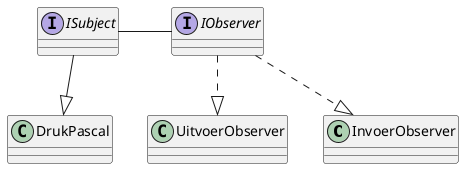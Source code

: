 @startuml Drukmeter
skinparam ClassAttributeIconSize 0

class InvoerObserver{

}

class UitvoerObserver{

}

interface IObserver{

}

class DrukPascal {

}

interface ISubject

InvoerObserver <|.up. IObserver
UitvoerObserver <|.up. IObserver
ISubject -right- IObserver

ISubject --|> DrukPascal


@enduml